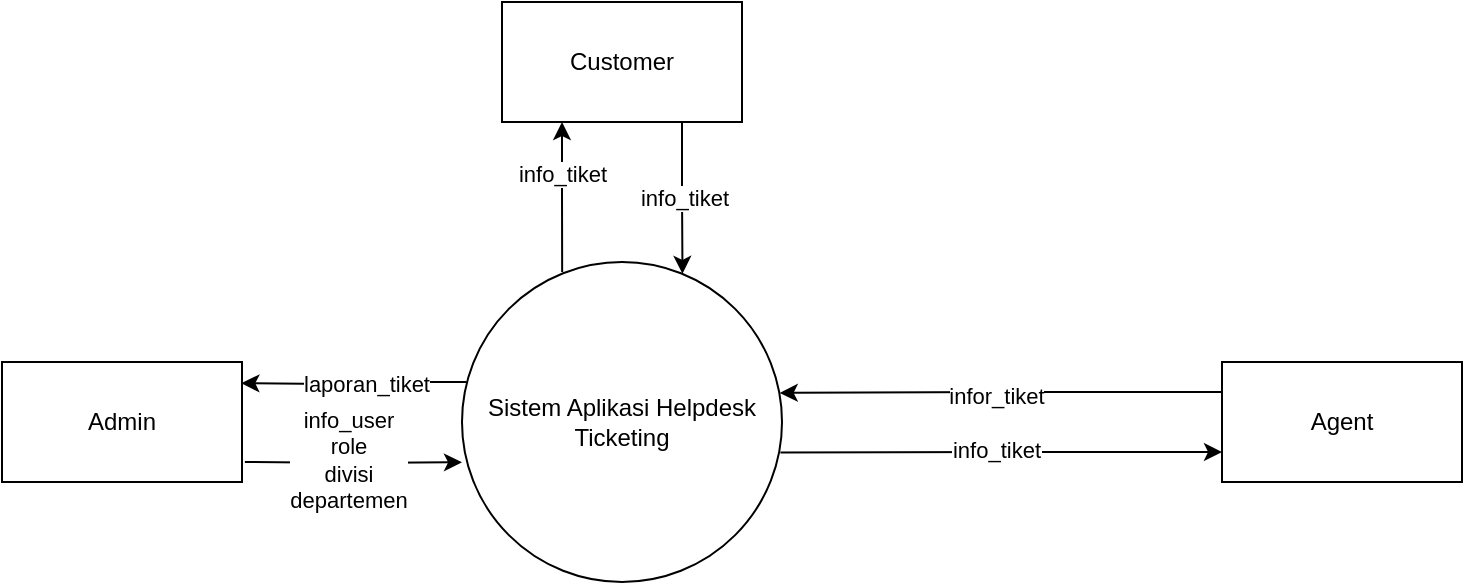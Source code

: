 <mxfile version="21.6.6" type="github">
  <diagram name="Page-1" id="TSIzAAsF8sugx_9lJElB">
    <mxGraphModel dx="1103" dy="595" grid="1" gridSize="10" guides="1" tooltips="1" connect="1" arrows="1" fold="1" page="1" pageScale="1" pageWidth="1100" pageHeight="850" math="0" shadow="0">
      <root>
        <mxCell id="0" />
        <mxCell id="1" parent="0" />
        <mxCell id="tFCjYT2VnPAFKEIBiJHw-13" style="edgeStyle=orthogonalEdgeStyle;rounded=0;orthogonalLoop=1;jettySize=auto;html=1;exitX=0.015;exitY=0.375;exitDx=0;exitDy=0;entryX=1;entryY=0.75;entryDx=0;entryDy=0;exitPerimeter=0;" edge="1" parent="1" source="tFCjYT2VnPAFKEIBiJHw-3">
          <mxGeometry relative="1" as="geometry">
            <mxPoint x="450.0" y="350" as="sourcePoint" />
            <mxPoint x="339.68" y="350.6" as="targetPoint" />
          </mxGeometry>
        </mxCell>
        <mxCell id="tFCjYT2VnPAFKEIBiJHw-14" value="laporan_tiket" style="edgeLabel;html=1;align=center;verticalAlign=middle;resizable=0;points=[];" vertex="1" connectable="0" parent="tFCjYT2VnPAFKEIBiJHw-13">
          <mxGeometry x="0.137" relative="1" as="geometry">
            <mxPoint x="13" as="offset" />
          </mxGeometry>
        </mxCell>
        <mxCell id="tFCjYT2VnPAFKEIBiJHw-3" value="Sistem Aplikasi Helpdesk Ticketing" style="ellipse;whiteSpace=wrap;html=1;aspect=fixed;" vertex="1" parent="1">
          <mxGeometry x="450" y="290" width="160" height="160" as="geometry" />
        </mxCell>
        <mxCell id="tFCjYT2VnPAFKEIBiJHw-4" style="edgeStyle=orthogonalEdgeStyle;rounded=0;orthogonalLoop=1;jettySize=auto;html=1;exitX=0;exitY=0.25;exitDx=0;exitDy=0;entryX=0.993;entryY=0.409;entryDx=0;entryDy=0;entryPerimeter=0;" edge="1" parent="1" source="tFCjYT2VnPAFKEIBiJHw-6" target="tFCjYT2VnPAFKEIBiJHw-3">
          <mxGeometry relative="1" as="geometry" />
        </mxCell>
        <mxCell id="tFCjYT2VnPAFKEIBiJHw-5" value="infor_tiket" style="edgeLabel;html=1;align=center;verticalAlign=middle;resizable=0;points=[];" vertex="1" connectable="0" parent="tFCjYT2VnPAFKEIBiJHw-4">
          <mxGeometry x="0.031" y="1" relative="1" as="geometry">
            <mxPoint as="offset" />
          </mxGeometry>
        </mxCell>
        <mxCell id="tFCjYT2VnPAFKEIBiJHw-17" style="edgeStyle=orthogonalEdgeStyle;rounded=0;orthogonalLoop=1;jettySize=auto;html=1;exitX=0;exitY=0.75;exitDx=0;exitDy=0;entryX=0.995;entryY=0.595;entryDx=0;entryDy=0;entryPerimeter=0;startArrow=classic;startFill=1;endArrow=none;endFill=0;" edge="1" parent="1" source="tFCjYT2VnPAFKEIBiJHw-6" target="tFCjYT2VnPAFKEIBiJHw-3">
          <mxGeometry relative="1" as="geometry" />
        </mxCell>
        <mxCell id="tFCjYT2VnPAFKEIBiJHw-18" value="info_tiket" style="edgeLabel;html=1;align=center;verticalAlign=middle;resizable=0;points=[];" vertex="1" connectable="0" parent="tFCjYT2VnPAFKEIBiJHw-17">
          <mxGeometry x="0.025" y="-1" relative="1" as="geometry">
            <mxPoint as="offset" />
          </mxGeometry>
        </mxCell>
        <mxCell id="tFCjYT2VnPAFKEIBiJHw-6" value="Agent" style="rounded=0;whiteSpace=wrap;html=1;" vertex="1" parent="1">
          <mxGeometry x="830" y="340" width="120" height="60" as="geometry" />
        </mxCell>
        <mxCell id="tFCjYT2VnPAFKEIBiJHw-7" style="edgeStyle=orthogonalEdgeStyle;rounded=0;orthogonalLoop=1;jettySize=auto;html=1;entryX=-0.009;entryY=0.407;entryDx=0;entryDy=0;exitX=1;exitY=0.25;exitDx=0;exitDy=0;entryPerimeter=0;" edge="1" parent="1">
          <mxGeometry relative="1" as="geometry">
            <mxPoint x="341.44" y="390" as="sourcePoint" />
            <mxPoint x="450.0" y="390.12" as="targetPoint" />
          </mxGeometry>
        </mxCell>
        <mxCell id="tFCjYT2VnPAFKEIBiJHw-8" value="&lt;div&gt;info_user&lt;/div&gt;&lt;div&gt;role&lt;br&gt;&lt;/div&gt;&lt;div&gt;divisi&lt;/div&gt;&lt;div&gt;departemen&lt;br&gt;&lt;/div&gt;" style="edgeLabel;html=1;align=center;verticalAlign=middle;resizable=0;points=[];" vertex="1" connectable="0" parent="tFCjYT2VnPAFKEIBiJHw-7">
          <mxGeometry x="-0.054" y="2" relative="1" as="geometry">
            <mxPoint as="offset" />
          </mxGeometry>
        </mxCell>
        <mxCell id="tFCjYT2VnPAFKEIBiJHw-9" value="Admin" style="rounded=0;whiteSpace=wrap;html=1;" vertex="1" parent="1">
          <mxGeometry x="220" y="340" width="120" height="60" as="geometry" />
        </mxCell>
        <mxCell id="tFCjYT2VnPAFKEIBiJHw-11" style="edgeStyle=orthogonalEdgeStyle;rounded=0;orthogonalLoop=1;jettySize=auto;html=1;exitX=0.75;exitY=1;exitDx=0;exitDy=0;entryX=0.689;entryY=0.037;entryDx=0;entryDy=0;entryPerimeter=0;" edge="1" parent="1" source="tFCjYT2VnPAFKEIBiJHw-10" target="tFCjYT2VnPAFKEIBiJHw-3">
          <mxGeometry relative="1" as="geometry">
            <mxPoint x="560" y="300" as="targetPoint" />
          </mxGeometry>
        </mxCell>
        <mxCell id="tFCjYT2VnPAFKEIBiJHw-12" value="info_tiket" style="edgeLabel;html=1;align=center;verticalAlign=middle;resizable=0;points=[];" vertex="1" connectable="0" parent="tFCjYT2VnPAFKEIBiJHw-11">
          <mxGeometry y="1" relative="1" as="geometry">
            <mxPoint as="offset" />
          </mxGeometry>
        </mxCell>
        <mxCell id="tFCjYT2VnPAFKEIBiJHw-15" style="edgeStyle=orthogonalEdgeStyle;rounded=0;orthogonalLoop=1;jettySize=auto;html=1;exitX=0.25;exitY=1;exitDx=0;exitDy=0;entryX=0.313;entryY=0.031;entryDx=0;entryDy=0;entryPerimeter=0;endArrow=none;endFill=0;startArrow=classic;startFill=1;" edge="1" parent="1" source="tFCjYT2VnPAFKEIBiJHw-10" target="tFCjYT2VnPAFKEIBiJHw-3">
          <mxGeometry relative="1" as="geometry">
            <mxPoint x="500" y="290" as="targetPoint" />
          </mxGeometry>
        </mxCell>
        <mxCell id="tFCjYT2VnPAFKEIBiJHw-16" value="info_tiket" style="edgeLabel;html=1;align=center;verticalAlign=middle;resizable=0;points=[];" vertex="1" connectable="0" parent="tFCjYT2VnPAFKEIBiJHw-15">
          <mxGeometry x="-0.255" y="1" relative="1" as="geometry">
            <mxPoint x="-1" y="-2" as="offset" />
          </mxGeometry>
        </mxCell>
        <mxCell id="tFCjYT2VnPAFKEIBiJHw-10" value="Customer" style="rounded=0;whiteSpace=wrap;html=1;" vertex="1" parent="1">
          <mxGeometry x="470" y="160" width="120" height="60" as="geometry" />
        </mxCell>
      </root>
    </mxGraphModel>
  </diagram>
</mxfile>
